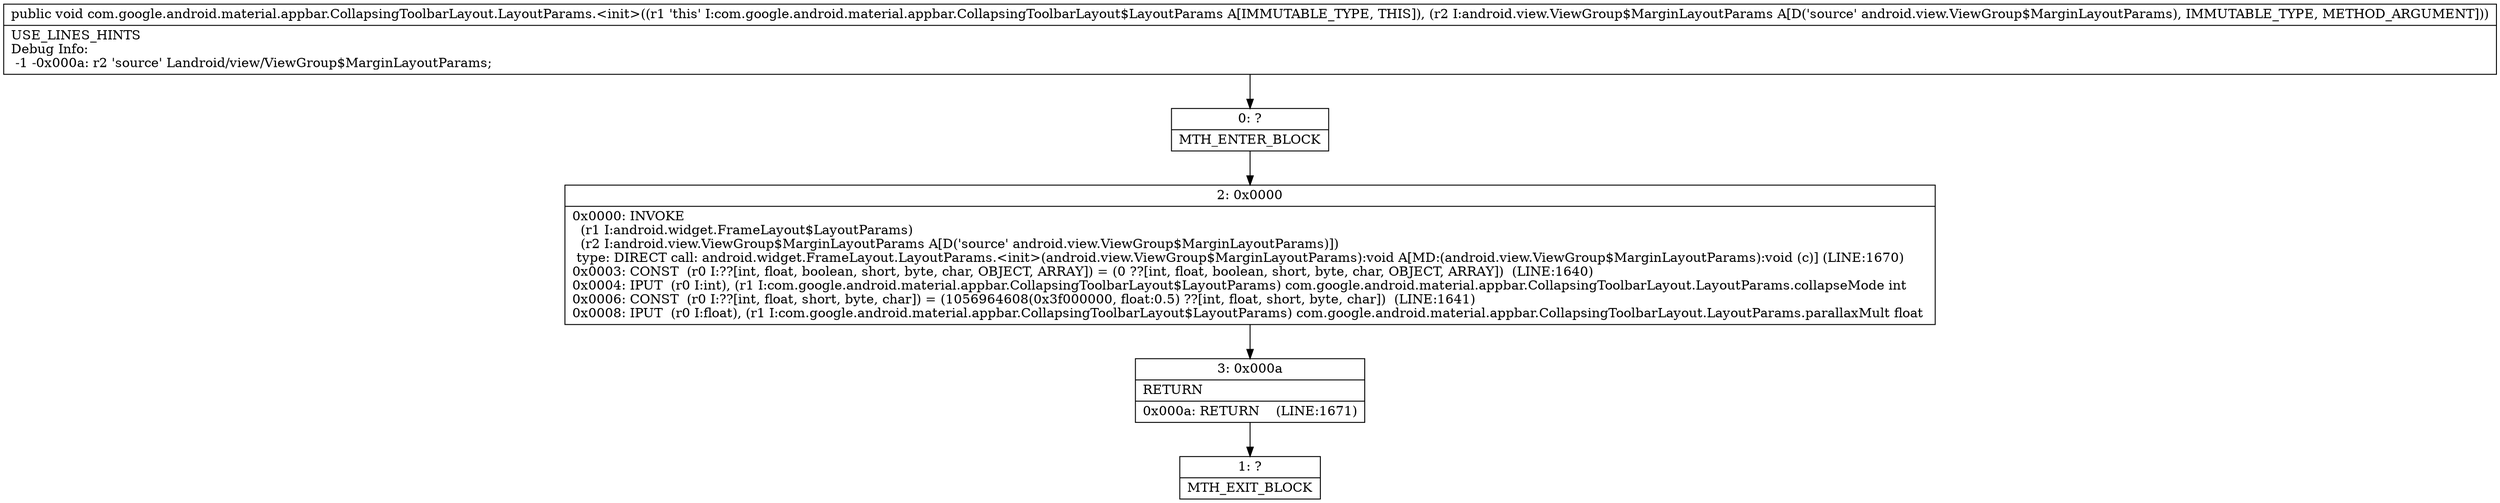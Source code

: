 digraph "CFG forcom.google.android.material.appbar.CollapsingToolbarLayout.LayoutParams.\<init\>(Landroid\/view\/ViewGroup$MarginLayoutParams;)V" {
Node_0 [shape=record,label="{0\:\ ?|MTH_ENTER_BLOCK\l}"];
Node_2 [shape=record,label="{2\:\ 0x0000|0x0000: INVOKE  \l  (r1 I:android.widget.FrameLayout$LayoutParams)\l  (r2 I:android.view.ViewGroup$MarginLayoutParams A[D('source' android.view.ViewGroup$MarginLayoutParams)])\l type: DIRECT call: android.widget.FrameLayout.LayoutParams.\<init\>(android.view.ViewGroup$MarginLayoutParams):void A[MD:(android.view.ViewGroup$MarginLayoutParams):void (c)] (LINE:1670)\l0x0003: CONST  (r0 I:??[int, float, boolean, short, byte, char, OBJECT, ARRAY]) = (0 ??[int, float, boolean, short, byte, char, OBJECT, ARRAY])  (LINE:1640)\l0x0004: IPUT  (r0 I:int), (r1 I:com.google.android.material.appbar.CollapsingToolbarLayout$LayoutParams) com.google.android.material.appbar.CollapsingToolbarLayout.LayoutParams.collapseMode int \l0x0006: CONST  (r0 I:??[int, float, short, byte, char]) = (1056964608(0x3f000000, float:0.5) ??[int, float, short, byte, char])  (LINE:1641)\l0x0008: IPUT  (r0 I:float), (r1 I:com.google.android.material.appbar.CollapsingToolbarLayout$LayoutParams) com.google.android.material.appbar.CollapsingToolbarLayout.LayoutParams.parallaxMult float \l}"];
Node_3 [shape=record,label="{3\:\ 0x000a|RETURN\l|0x000a: RETURN    (LINE:1671)\l}"];
Node_1 [shape=record,label="{1\:\ ?|MTH_EXIT_BLOCK\l}"];
MethodNode[shape=record,label="{public void com.google.android.material.appbar.CollapsingToolbarLayout.LayoutParams.\<init\>((r1 'this' I:com.google.android.material.appbar.CollapsingToolbarLayout$LayoutParams A[IMMUTABLE_TYPE, THIS]), (r2 I:android.view.ViewGroup$MarginLayoutParams A[D('source' android.view.ViewGroup$MarginLayoutParams), IMMUTABLE_TYPE, METHOD_ARGUMENT]))  | USE_LINES_HINTS\lDebug Info:\l  \-1 \-0x000a: r2 'source' Landroid\/view\/ViewGroup$MarginLayoutParams;\l}"];
MethodNode -> Node_0;Node_0 -> Node_2;
Node_2 -> Node_3;
Node_3 -> Node_1;
}

